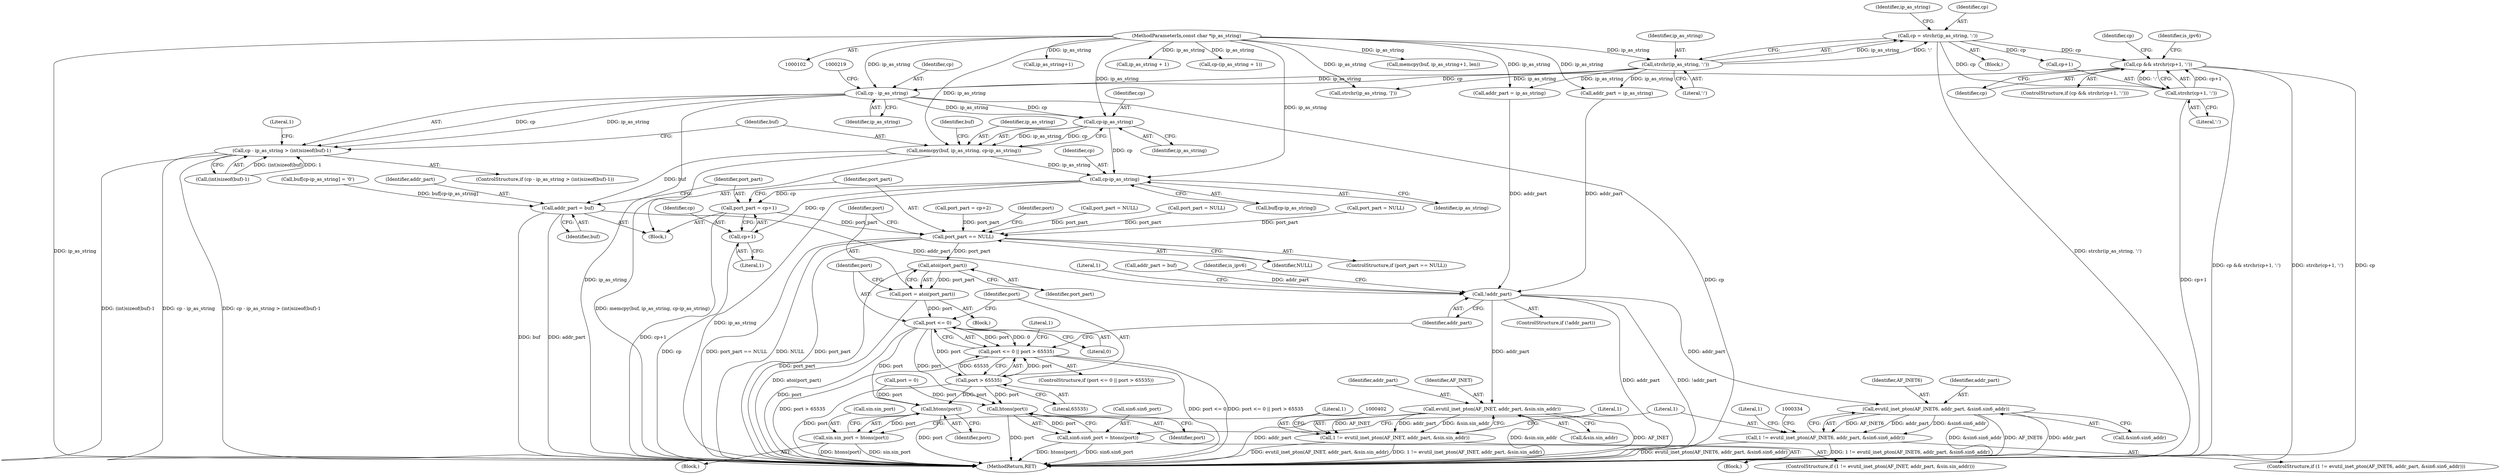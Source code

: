 digraph "0_libevent_329acc18a0768c21ba22522f01a5c7f46cacc4d5@API" {
"1000188" [label="(Call,cp && strchr(cp+1, ':'))"];
"1000113" [label="(Call,cp = strchr(ip_as_string, ':'))"];
"1000115" [label="(Call,strchr(ip_as_string, ':'))"];
"1000103" [label="(MethodParameterIn,const char *ip_as_string)"];
"1000190" [label="(Call,strchr(cp+1, ':'))"];
"1000214" [label="(Call,cp - ip_as_string)"];
"1000213" [label="(Call,cp - ip_as_string > (int)sizeof(buf)-1)"];
"1000230" [label="(Call,cp-ip_as_string)"];
"1000227" [label="(Call,memcpy(buf, ip_as_string, cp-ip_as_string))"];
"1000236" [label="(Call,cp-ip_as_string)"];
"1000243" [label="(Call,port_part = cp+1)"];
"1000260" [label="(Call,port_part == NULL)"];
"1000271" [label="(Call,atoi(port_part))"];
"1000269" [label="(Call,port = atoi(port_part))"];
"1000275" [label="(Call,port <= 0)"];
"1000274" [label="(Call,port <= 0 || port > 65535)"];
"1000278" [label="(Call,port > 65535)"];
"1000316" [label="(Call,htons(port))"];
"1000312" [label="(Call,sin6.sin6_port = htons(port))"];
"1000384" [label="(Call,htons(port))"];
"1000380" [label="(Call,sin.sin_port = htons(port))"];
"1000245" [label="(Call,cp+1)"];
"1000240" [label="(Call,addr_part = buf)"];
"1000286" [label="(Call,!addr_part)"];
"1000321" [label="(Call,evutil_inet_pton(AF_INET6, addr_part, &sin6.sin6_addr))"];
"1000319" [label="(Call,1 != evutil_inet_pton(AF_INET6, addr_part, &sin6.sin6_addr))"];
"1000389" [label="(Call,evutil_inet_pton(AF_INET, addr_part, &sin.sin_addr))"];
"1000387" [label="(Call,1 != evutil_inet_pton(AF_INET, addr_part, &sin.sin_addr))"];
"1000174" [label="(Call,port_part = cp+2)"];
"1000317" [label="(Identifier,port)"];
"1000187" [label="(ControlStructure,if (cp && strchr(cp+1, ':')))"];
"1000265" [label="(Identifier,port)"];
"1000106" [label="(Block,)"];
"1000194" [label="(Literal,':')"];
"1000387" [label="(Call,1 != evutil_inet_pton(AF_INET, addr_part, &sin.sin_addr))"];
"1000322" [label="(Identifier,AF_INET6)"];
"1000277" [label="(Literal,0)"];
"1000246" [label="(Identifier,cp)"];
"1000290" [label="(Literal,1)"];
"1000269" [label="(Call,port = atoi(port_part))"];
"1000361" [label="(Block,)"];
"1000381" [label="(Call,sin.sin_port)"];
"1000156" [label="(Call,ip_as_string+1)"];
"1000386" [label="(ControlStructure,if (1 != evutil_inet_pton(AF_INET, addr_part, &sin.sin_addr)))"];
"1000216" [label="(Identifier,ip_as_string)"];
"1000286" [label="(Call,!addr_part)"];
"1000165" [label="(Call,addr_part = buf)"];
"1000213" [label="(Call,cp - ip_as_string > (int)sizeof(buf)-1)"];
"1000287" [label="(Identifier,addr_part)"];
"1000259" [label="(ControlStructure,if (port_part == NULL))"];
"1000208" [label="(Block,)"];
"1000202" [label="(Call,port_part = NULL)"];
"1000247" [label="(Literal,1)"];
"1000217" [label="(Call,(int)sizeof(buf)-1)"];
"1000117" [label="(Literal,':')"];
"1000391" [label="(Identifier,addr_part)"];
"1000274" [label="(Call,port <= 0 || port > 65535)"];
"1000271" [label="(Call,atoi(port_part))"];
"1000243" [label="(Call,port_part = cp+1)"];
"1000313" [label="(Call,sin6.sin6_port)"];
"1000392" [label="(Call,&sin.sin_addr)"];
"1000199" [label="(Call,addr_part = ip_as_string)"];
"1000264" [label="(Call,port = 0)"];
"1000212" [label="(ControlStructure,if (cp - ip_as_string > (int)sizeof(buf)-1))"];
"1000280" [label="(Literal,65535)"];
"1000190" [label="(Call,strchr(cp+1, ':'))"];
"1000384" [label="(Call,htons(port))"];
"1000388" [label="(Literal,1)"];
"1000197" [label="(Identifier,is_ipv6)"];
"1000279" [label="(Identifier,port)"];
"1000240" [label="(Call,addr_part = buf)"];
"1000285" [label="(ControlStructure,if (!addr_part))"];
"1000312" [label="(Call,sin6.sin6_port = htons(port))"];
"1000235" [label="(Identifier,buf)"];
"1000278" [label="(Call,port > 65535)"];
"1000380" [label="(Call,sin.sin_port = htons(port))"];
"1000231" [label="(Identifier,cp)"];
"1000140" [label="(Call,ip_as_string + 1)"];
"1000237" [label="(Identifier,cp)"];
"1000116" [label="(Identifier,ip_as_string)"];
"1000230" [label="(Call,cp-ip_as_string)"];
"1000390" [label="(Identifier,AF_INET)"];
"1000229" [label="(Identifier,ip_as_string)"];
"1000103" [label="(MethodParameterIn,const char *ip_as_string)"];
"1000276" [label="(Identifier,port)"];
"1000272" [label="(Identifier,port_part)"];
"1000323" [label="(Identifier,addr_part)"];
"1000273" [label="(ControlStructure,if (port <= 0 || port > 65535))"];
"1000275" [label="(Call,port <= 0)"];
"1000292" [label="(Identifier,is_ipv6)"];
"1000215" [label="(Identifier,cp)"];
"1000319" [label="(Call,1 != evutil_inet_pton(AF_INET6, addr_part, &sin6.sin6_addr))"];
"1000138" [label="(Call,cp-(ip_as_string + 1))"];
"1000318" [label="(ControlStructure,if (1 != evutil_inet_pton(AF_INET6, addr_part, &sin6.sin6_addr)))"];
"1000191" [label="(Call,cp+1)"];
"1000428" [label="(MethodReturn,RET)"];
"1000316" [label="(Call,htons(port))"];
"1000241" [label="(Identifier,addr_part)"];
"1000233" [label="(Call,buf[cp-ip_as_string] = '\0')"];
"1000253" [label="(Call,port_part = NULL)"];
"1000250" [label="(Call,addr_part = ip_as_string)"];
"1000245" [label="(Call,cp+1)"];
"1000330" [label="(Literal,1)"];
"1000232" [label="(Identifier,ip_as_string)"];
"1000270" [label="(Identifier,port)"];
"1000236" [label="(Call,cp-ip_as_string)"];
"1000154" [label="(Call,memcpy(buf, ip_as_string+1, len))"];
"1000113" [label="(Call,cp = strchr(ip_as_string, ':'))"];
"1000115" [label="(Call,strchr(ip_as_string, ':'))"];
"1000227" [label="(Call,memcpy(buf, ip_as_string, cp-ip_as_string))"];
"1000324" [label="(Call,&sin6.sin6_addr)"];
"1000398" [label="(Literal,1)"];
"1000262" [label="(Identifier,NULL)"];
"1000234" [label="(Call,buf[cp-ip_as_string])"];
"1000238" [label="(Identifier,ip_as_string)"];
"1000226" [label="(Literal,1)"];
"1000214" [label="(Call,cp - ip_as_string)"];
"1000261" [label="(Identifier,port_part)"];
"1000188" [label="(Call,cp && strchr(cp+1, ':'))"];
"1000242" [label="(Identifier,buf)"];
"1000284" [label="(Literal,1)"];
"1000121" [label="(Identifier,ip_as_string)"];
"1000189" [label="(Identifier,cp)"];
"1000114" [label="(Identifier,cp)"];
"1000385" [label="(Identifier,port)"];
"1000244" [label="(Identifier,port_part)"];
"1000268" [label="(Block,)"];
"1000260" [label="(Call,port_part == NULL)"];
"1000129" [label="(Call,strchr(ip_as_string, ']'))"];
"1000320" [label="(Literal,1)"];
"1000180" [label="(Call,port_part = NULL)"];
"1000321" [label="(Call,evutil_inet_pton(AF_INET6, addr_part, &sin6.sin6_addr))"];
"1000389" [label="(Call,evutil_inet_pton(AF_INET, addr_part, &sin.sin_addr))"];
"1000207" [label="(Identifier,cp)"];
"1000293" [label="(Block,)"];
"1000228" [label="(Identifier,buf)"];
"1000188" -> "1000187"  [label="AST: "];
"1000188" -> "1000189"  [label="CFG: "];
"1000188" -> "1000190"  [label="CFG: "];
"1000189" -> "1000188"  [label="AST: "];
"1000190" -> "1000188"  [label="AST: "];
"1000197" -> "1000188"  [label="CFG: "];
"1000207" -> "1000188"  [label="CFG: "];
"1000188" -> "1000428"  [label="DDG: cp && strchr(cp+1, ':')"];
"1000188" -> "1000428"  [label="DDG: strchr(cp+1, ':')"];
"1000188" -> "1000428"  [label="DDG: cp"];
"1000113" -> "1000188"  [label="DDG: cp"];
"1000190" -> "1000188"  [label="DDG: cp+1"];
"1000190" -> "1000188"  [label="DDG: ':'"];
"1000188" -> "1000214"  [label="DDG: cp"];
"1000113" -> "1000106"  [label="AST: "];
"1000113" -> "1000115"  [label="CFG: "];
"1000114" -> "1000113"  [label="AST: "];
"1000115" -> "1000113"  [label="AST: "];
"1000121" -> "1000113"  [label="CFG: "];
"1000113" -> "1000428"  [label="DDG: strchr(ip_as_string, ':')"];
"1000115" -> "1000113"  [label="DDG: ip_as_string"];
"1000115" -> "1000113"  [label="DDG: ':'"];
"1000113" -> "1000190"  [label="DDG: cp"];
"1000113" -> "1000191"  [label="DDG: cp"];
"1000115" -> "1000117"  [label="CFG: "];
"1000116" -> "1000115"  [label="AST: "];
"1000117" -> "1000115"  [label="AST: "];
"1000103" -> "1000115"  [label="DDG: ip_as_string"];
"1000115" -> "1000129"  [label="DDG: ip_as_string"];
"1000115" -> "1000199"  [label="DDG: ip_as_string"];
"1000115" -> "1000214"  [label="DDG: ip_as_string"];
"1000115" -> "1000250"  [label="DDG: ip_as_string"];
"1000103" -> "1000102"  [label="AST: "];
"1000103" -> "1000428"  [label="DDG: ip_as_string"];
"1000103" -> "1000129"  [label="DDG: ip_as_string"];
"1000103" -> "1000138"  [label="DDG: ip_as_string"];
"1000103" -> "1000140"  [label="DDG: ip_as_string"];
"1000103" -> "1000154"  [label="DDG: ip_as_string"];
"1000103" -> "1000156"  [label="DDG: ip_as_string"];
"1000103" -> "1000199"  [label="DDG: ip_as_string"];
"1000103" -> "1000214"  [label="DDG: ip_as_string"];
"1000103" -> "1000227"  [label="DDG: ip_as_string"];
"1000103" -> "1000230"  [label="DDG: ip_as_string"];
"1000103" -> "1000236"  [label="DDG: ip_as_string"];
"1000103" -> "1000250"  [label="DDG: ip_as_string"];
"1000190" -> "1000194"  [label="CFG: "];
"1000191" -> "1000190"  [label="AST: "];
"1000194" -> "1000190"  [label="AST: "];
"1000190" -> "1000428"  [label="DDG: cp+1"];
"1000214" -> "1000213"  [label="AST: "];
"1000214" -> "1000216"  [label="CFG: "];
"1000215" -> "1000214"  [label="AST: "];
"1000216" -> "1000214"  [label="AST: "];
"1000219" -> "1000214"  [label="CFG: "];
"1000214" -> "1000428"  [label="DDG: ip_as_string"];
"1000214" -> "1000428"  [label="DDG: cp"];
"1000214" -> "1000213"  [label="DDG: cp"];
"1000214" -> "1000213"  [label="DDG: ip_as_string"];
"1000214" -> "1000230"  [label="DDG: cp"];
"1000214" -> "1000230"  [label="DDG: ip_as_string"];
"1000213" -> "1000212"  [label="AST: "];
"1000213" -> "1000217"  [label="CFG: "];
"1000217" -> "1000213"  [label="AST: "];
"1000226" -> "1000213"  [label="CFG: "];
"1000228" -> "1000213"  [label="CFG: "];
"1000213" -> "1000428"  [label="DDG: (int)sizeof(buf)-1"];
"1000213" -> "1000428"  [label="DDG: cp - ip_as_string"];
"1000213" -> "1000428"  [label="DDG: cp - ip_as_string > (int)sizeof(buf)-1"];
"1000217" -> "1000213"  [label="DDG: (int)sizeof(buf)"];
"1000217" -> "1000213"  [label="DDG: 1"];
"1000230" -> "1000227"  [label="AST: "];
"1000230" -> "1000232"  [label="CFG: "];
"1000231" -> "1000230"  [label="AST: "];
"1000232" -> "1000230"  [label="AST: "];
"1000227" -> "1000230"  [label="CFG: "];
"1000230" -> "1000227"  [label="DDG: ip_as_string"];
"1000230" -> "1000227"  [label="DDG: cp"];
"1000230" -> "1000236"  [label="DDG: cp"];
"1000227" -> "1000208"  [label="AST: "];
"1000228" -> "1000227"  [label="AST: "];
"1000229" -> "1000227"  [label="AST: "];
"1000235" -> "1000227"  [label="CFG: "];
"1000227" -> "1000428"  [label="DDG: memcpy(buf, ip_as_string, cp-ip_as_string)"];
"1000227" -> "1000236"  [label="DDG: ip_as_string"];
"1000227" -> "1000240"  [label="DDG: buf"];
"1000236" -> "1000234"  [label="AST: "];
"1000236" -> "1000238"  [label="CFG: "];
"1000237" -> "1000236"  [label="AST: "];
"1000238" -> "1000236"  [label="AST: "];
"1000234" -> "1000236"  [label="CFG: "];
"1000236" -> "1000428"  [label="DDG: ip_as_string"];
"1000236" -> "1000243"  [label="DDG: cp"];
"1000236" -> "1000245"  [label="DDG: cp"];
"1000243" -> "1000208"  [label="AST: "];
"1000243" -> "1000245"  [label="CFG: "];
"1000244" -> "1000243"  [label="AST: "];
"1000245" -> "1000243"  [label="AST: "];
"1000261" -> "1000243"  [label="CFG: "];
"1000243" -> "1000428"  [label="DDG: cp+1"];
"1000243" -> "1000260"  [label="DDG: port_part"];
"1000260" -> "1000259"  [label="AST: "];
"1000260" -> "1000262"  [label="CFG: "];
"1000261" -> "1000260"  [label="AST: "];
"1000262" -> "1000260"  [label="AST: "];
"1000265" -> "1000260"  [label="CFG: "];
"1000270" -> "1000260"  [label="CFG: "];
"1000260" -> "1000428"  [label="DDG: port_part == NULL"];
"1000260" -> "1000428"  [label="DDG: NULL"];
"1000260" -> "1000428"  [label="DDG: port_part"];
"1000253" -> "1000260"  [label="DDG: port_part"];
"1000180" -> "1000260"  [label="DDG: port_part"];
"1000202" -> "1000260"  [label="DDG: port_part"];
"1000174" -> "1000260"  [label="DDG: port_part"];
"1000260" -> "1000271"  [label="DDG: port_part"];
"1000271" -> "1000269"  [label="AST: "];
"1000271" -> "1000272"  [label="CFG: "];
"1000272" -> "1000271"  [label="AST: "];
"1000269" -> "1000271"  [label="CFG: "];
"1000271" -> "1000428"  [label="DDG: port_part"];
"1000271" -> "1000269"  [label="DDG: port_part"];
"1000269" -> "1000268"  [label="AST: "];
"1000270" -> "1000269"  [label="AST: "];
"1000276" -> "1000269"  [label="CFG: "];
"1000269" -> "1000428"  [label="DDG: atoi(port_part)"];
"1000269" -> "1000275"  [label="DDG: port"];
"1000275" -> "1000274"  [label="AST: "];
"1000275" -> "1000277"  [label="CFG: "];
"1000276" -> "1000275"  [label="AST: "];
"1000277" -> "1000275"  [label="AST: "];
"1000279" -> "1000275"  [label="CFG: "];
"1000274" -> "1000275"  [label="CFG: "];
"1000275" -> "1000428"  [label="DDG: port"];
"1000275" -> "1000274"  [label="DDG: port"];
"1000275" -> "1000274"  [label="DDG: 0"];
"1000275" -> "1000278"  [label="DDG: port"];
"1000275" -> "1000316"  [label="DDG: port"];
"1000275" -> "1000384"  [label="DDG: port"];
"1000274" -> "1000273"  [label="AST: "];
"1000274" -> "1000278"  [label="CFG: "];
"1000278" -> "1000274"  [label="AST: "];
"1000284" -> "1000274"  [label="CFG: "];
"1000287" -> "1000274"  [label="CFG: "];
"1000274" -> "1000428"  [label="DDG: port <= 0"];
"1000274" -> "1000428"  [label="DDG: port <= 0 || port > 65535"];
"1000274" -> "1000428"  [label="DDG: port > 65535"];
"1000278" -> "1000274"  [label="DDG: port"];
"1000278" -> "1000274"  [label="DDG: 65535"];
"1000278" -> "1000280"  [label="CFG: "];
"1000279" -> "1000278"  [label="AST: "];
"1000280" -> "1000278"  [label="AST: "];
"1000278" -> "1000428"  [label="DDG: port"];
"1000278" -> "1000316"  [label="DDG: port"];
"1000278" -> "1000384"  [label="DDG: port"];
"1000316" -> "1000312"  [label="AST: "];
"1000316" -> "1000317"  [label="CFG: "];
"1000317" -> "1000316"  [label="AST: "];
"1000312" -> "1000316"  [label="CFG: "];
"1000316" -> "1000428"  [label="DDG: port"];
"1000316" -> "1000312"  [label="DDG: port"];
"1000264" -> "1000316"  [label="DDG: port"];
"1000312" -> "1000293"  [label="AST: "];
"1000313" -> "1000312"  [label="AST: "];
"1000320" -> "1000312"  [label="CFG: "];
"1000312" -> "1000428"  [label="DDG: htons(port)"];
"1000312" -> "1000428"  [label="DDG: sin6.sin6_port"];
"1000384" -> "1000380"  [label="AST: "];
"1000384" -> "1000385"  [label="CFG: "];
"1000385" -> "1000384"  [label="AST: "];
"1000380" -> "1000384"  [label="CFG: "];
"1000384" -> "1000428"  [label="DDG: port"];
"1000384" -> "1000380"  [label="DDG: port"];
"1000264" -> "1000384"  [label="DDG: port"];
"1000380" -> "1000361"  [label="AST: "];
"1000381" -> "1000380"  [label="AST: "];
"1000388" -> "1000380"  [label="CFG: "];
"1000380" -> "1000428"  [label="DDG: htons(port)"];
"1000380" -> "1000428"  [label="DDG: sin.sin_port"];
"1000245" -> "1000247"  [label="CFG: "];
"1000246" -> "1000245"  [label="AST: "];
"1000247" -> "1000245"  [label="AST: "];
"1000245" -> "1000428"  [label="DDG: cp"];
"1000240" -> "1000208"  [label="AST: "];
"1000240" -> "1000242"  [label="CFG: "];
"1000241" -> "1000240"  [label="AST: "];
"1000242" -> "1000240"  [label="AST: "];
"1000244" -> "1000240"  [label="CFG: "];
"1000240" -> "1000428"  [label="DDG: buf"];
"1000240" -> "1000428"  [label="DDG: addr_part"];
"1000233" -> "1000240"  [label="DDG: buf[cp-ip_as_string]"];
"1000240" -> "1000286"  [label="DDG: addr_part"];
"1000286" -> "1000285"  [label="AST: "];
"1000286" -> "1000287"  [label="CFG: "];
"1000287" -> "1000286"  [label="AST: "];
"1000290" -> "1000286"  [label="CFG: "];
"1000292" -> "1000286"  [label="CFG: "];
"1000286" -> "1000428"  [label="DDG: !addr_part"];
"1000286" -> "1000428"  [label="DDG: addr_part"];
"1000250" -> "1000286"  [label="DDG: addr_part"];
"1000199" -> "1000286"  [label="DDG: addr_part"];
"1000165" -> "1000286"  [label="DDG: addr_part"];
"1000286" -> "1000321"  [label="DDG: addr_part"];
"1000286" -> "1000389"  [label="DDG: addr_part"];
"1000321" -> "1000319"  [label="AST: "];
"1000321" -> "1000324"  [label="CFG: "];
"1000322" -> "1000321"  [label="AST: "];
"1000323" -> "1000321"  [label="AST: "];
"1000324" -> "1000321"  [label="AST: "];
"1000319" -> "1000321"  [label="CFG: "];
"1000321" -> "1000428"  [label="DDG: &sin6.sin6_addr"];
"1000321" -> "1000428"  [label="DDG: AF_INET6"];
"1000321" -> "1000428"  [label="DDG: addr_part"];
"1000321" -> "1000319"  [label="DDG: AF_INET6"];
"1000321" -> "1000319"  [label="DDG: addr_part"];
"1000321" -> "1000319"  [label="DDG: &sin6.sin6_addr"];
"1000319" -> "1000318"  [label="AST: "];
"1000320" -> "1000319"  [label="AST: "];
"1000330" -> "1000319"  [label="CFG: "];
"1000334" -> "1000319"  [label="CFG: "];
"1000319" -> "1000428"  [label="DDG: 1 != evutil_inet_pton(AF_INET6, addr_part, &sin6.sin6_addr)"];
"1000319" -> "1000428"  [label="DDG: evutil_inet_pton(AF_INET6, addr_part, &sin6.sin6_addr)"];
"1000389" -> "1000387"  [label="AST: "];
"1000389" -> "1000392"  [label="CFG: "];
"1000390" -> "1000389"  [label="AST: "];
"1000391" -> "1000389"  [label="AST: "];
"1000392" -> "1000389"  [label="AST: "];
"1000387" -> "1000389"  [label="CFG: "];
"1000389" -> "1000428"  [label="DDG: &sin.sin_addr"];
"1000389" -> "1000428"  [label="DDG: AF_INET"];
"1000389" -> "1000428"  [label="DDG: addr_part"];
"1000389" -> "1000387"  [label="DDG: AF_INET"];
"1000389" -> "1000387"  [label="DDG: addr_part"];
"1000389" -> "1000387"  [label="DDG: &sin.sin_addr"];
"1000387" -> "1000386"  [label="AST: "];
"1000388" -> "1000387"  [label="AST: "];
"1000398" -> "1000387"  [label="CFG: "];
"1000402" -> "1000387"  [label="CFG: "];
"1000387" -> "1000428"  [label="DDG: evutil_inet_pton(AF_INET, addr_part, &sin.sin_addr)"];
"1000387" -> "1000428"  [label="DDG: 1 != evutil_inet_pton(AF_INET, addr_part, &sin.sin_addr)"];
}

